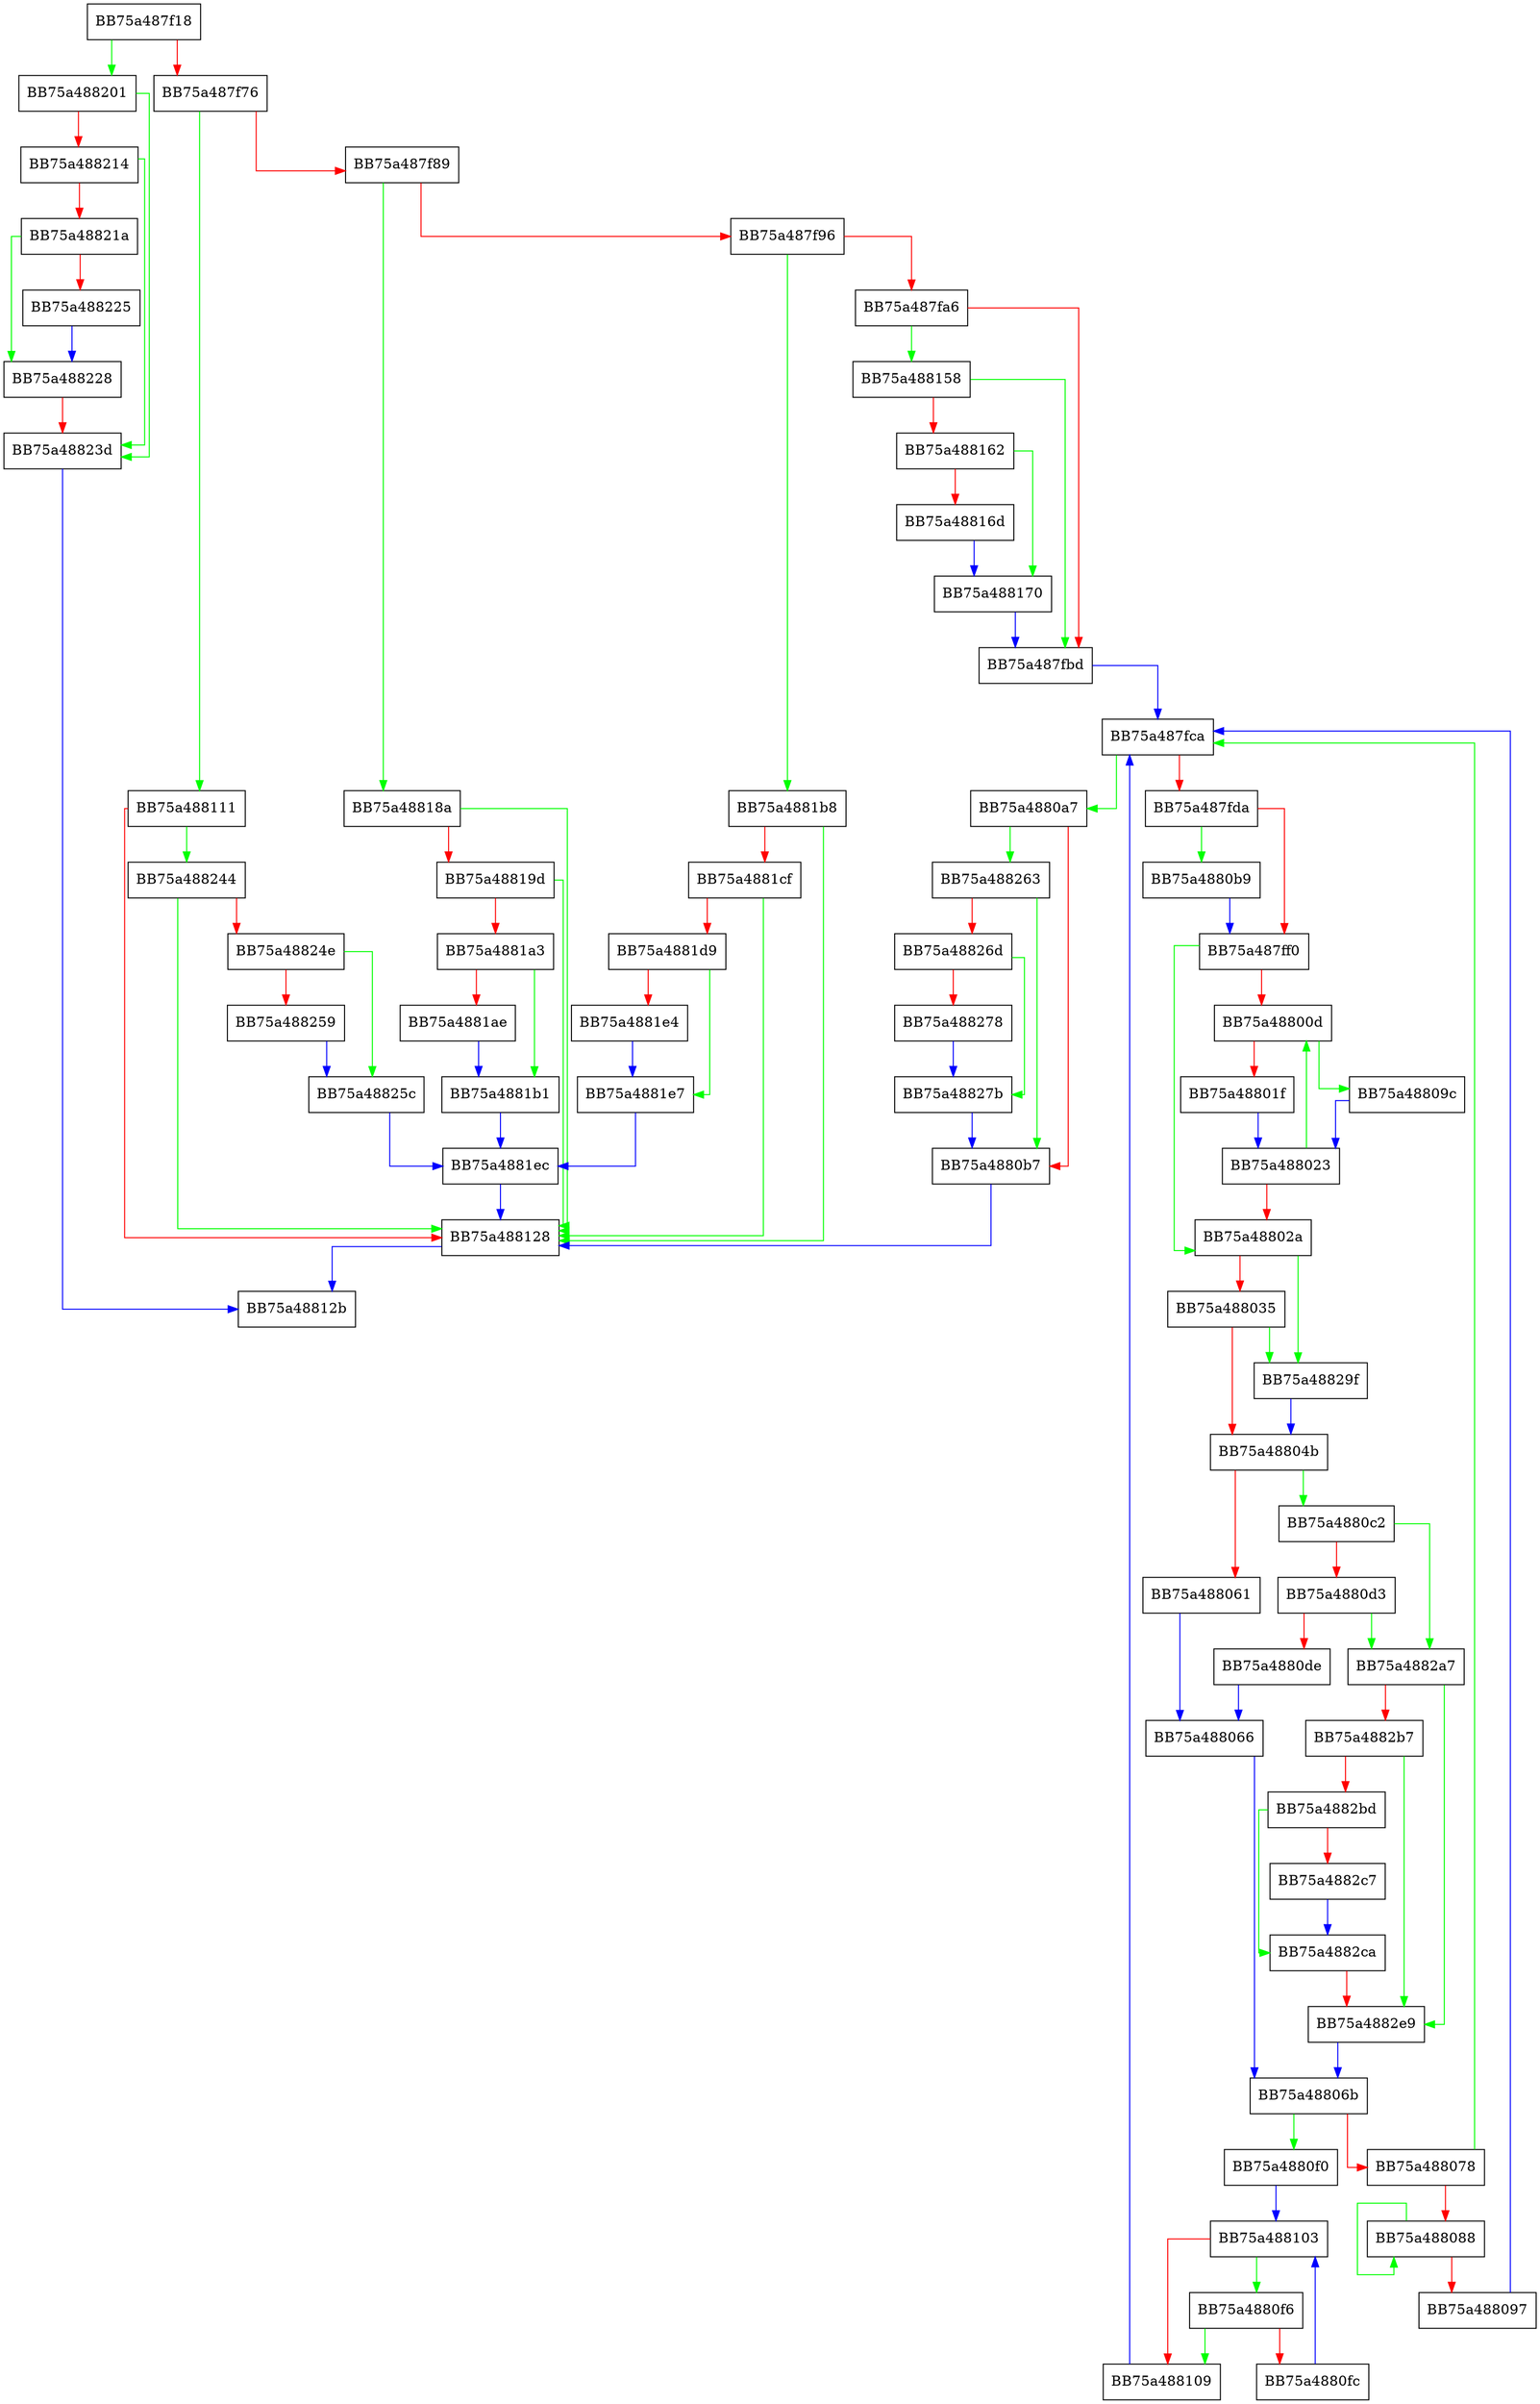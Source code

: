 digraph ValidateModuleExports {
  node [shape="box"];
  graph [splines=ortho];
  BB75a487f18 -> BB75a488201 [color="green"];
  BB75a487f18 -> BB75a487f76 [color="red"];
  BB75a487f76 -> BB75a488111 [color="green"];
  BB75a487f76 -> BB75a487f89 [color="red"];
  BB75a487f89 -> BB75a48818a [color="green"];
  BB75a487f89 -> BB75a487f96 [color="red"];
  BB75a487f96 -> BB75a4881b8 [color="green"];
  BB75a487f96 -> BB75a487fa6 [color="red"];
  BB75a487fa6 -> BB75a488158 [color="green"];
  BB75a487fa6 -> BB75a487fbd [color="red"];
  BB75a487fbd -> BB75a487fca [color="blue"];
  BB75a487fca -> BB75a4880a7 [color="green"];
  BB75a487fca -> BB75a487fda [color="red"];
  BB75a487fda -> BB75a4880b9 [color="green"];
  BB75a487fda -> BB75a487ff0 [color="red"];
  BB75a487ff0 -> BB75a48802a [color="green"];
  BB75a487ff0 -> BB75a48800d [color="red"];
  BB75a48800d -> BB75a48809c [color="green"];
  BB75a48800d -> BB75a48801f [color="red"];
  BB75a48801f -> BB75a488023 [color="blue"];
  BB75a488023 -> BB75a48800d [color="green"];
  BB75a488023 -> BB75a48802a [color="red"];
  BB75a48802a -> BB75a48829f [color="green"];
  BB75a48802a -> BB75a488035 [color="red"];
  BB75a488035 -> BB75a48829f [color="green"];
  BB75a488035 -> BB75a48804b [color="red"];
  BB75a48804b -> BB75a4880c2 [color="green"];
  BB75a48804b -> BB75a488061 [color="red"];
  BB75a488061 -> BB75a488066 [color="blue"];
  BB75a488066 -> BB75a48806b [color="blue"];
  BB75a48806b -> BB75a4880f0 [color="green"];
  BB75a48806b -> BB75a488078 [color="red"];
  BB75a488078 -> BB75a487fca [color="green"];
  BB75a488078 -> BB75a488088 [color="red"];
  BB75a488088 -> BB75a488088 [color="green"];
  BB75a488088 -> BB75a488097 [color="red"];
  BB75a488097 -> BB75a487fca [color="blue"];
  BB75a48809c -> BB75a488023 [color="blue"];
  BB75a4880a7 -> BB75a488263 [color="green"];
  BB75a4880a7 -> BB75a4880b7 [color="red"];
  BB75a4880b7 -> BB75a488128 [color="blue"];
  BB75a4880b9 -> BB75a487ff0 [color="blue"];
  BB75a4880c2 -> BB75a4882a7 [color="green"];
  BB75a4880c2 -> BB75a4880d3 [color="red"];
  BB75a4880d3 -> BB75a4882a7 [color="green"];
  BB75a4880d3 -> BB75a4880de [color="red"];
  BB75a4880de -> BB75a488066 [color="blue"];
  BB75a4880f0 -> BB75a488103 [color="blue"];
  BB75a4880f6 -> BB75a488109 [color="green"];
  BB75a4880f6 -> BB75a4880fc [color="red"];
  BB75a4880fc -> BB75a488103 [color="blue"];
  BB75a488103 -> BB75a4880f6 [color="green"];
  BB75a488103 -> BB75a488109 [color="red"];
  BB75a488109 -> BB75a487fca [color="blue"];
  BB75a488111 -> BB75a488244 [color="green"];
  BB75a488111 -> BB75a488128 [color="red"];
  BB75a488128 -> BB75a48812b [color="blue"];
  BB75a488158 -> BB75a487fbd [color="green"];
  BB75a488158 -> BB75a488162 [color="red"];
  BB75a488162 -> BB75a488170 [color="green"];
  BB75a488162 -> BB75a48816d [color="red"];
  BB75a48816d -> BB75a488170 [color="blue"];
  BB75a488170 -> BB75a487fbd [color="blue"];
  BB75a48818a -> BB75a488128 [color="green"];
  BB75a48818a -> BB75a48819d [color="red"];
  BB75a48819d -> BB75a488128 [color="green"];
  BB75a48819d -> BB75a4881a3 [color="red"];
  BB75a4881a3 -> BB75a4881b1 [color="green"];
  BB75a4881a3 -> BB75a4881ae [color="red"];
  BB75a4881ae -> BB75a4881b1 [color="blue"];
  BB75a4881b1 -> BB75a4881ec [color="blue"];
  BB75a4881b8 -> BB75a488128 [color="green"];
  BB75a4881b8 -> BB75a4881cf [color="red"];
  BB75a4881cf -> BB75a488128 [color="green"];
  BB75a4881cf -> BB75a4881d9 [color="red"];
  BB75a4881d9 -> BB75a4881e7 [color="green"];
  BB75a4881d9 -> BB75a4881e4 [color="red"];
  BB75a4881e4 -> BB75a4881e7 [color="blue"];
  BB75a4881e7 -> BB75a4881ec [color="blue"];
  BB75a4881ec -> BB75a488128 [color="blue"];
  BB75a488201 -> BB75a48823d [color="green"];
  BB75a488201 -> BB75a488214 [color="red"];
  BB75a488214 -> BB75a48823d [color="green"];
  BB75a488214 -> BB75a48821a [color="red"];
  BB75a48821a -> BB75a488228 [color="green"];
  BB75a48821a -> BB75a488225 [color="red"];
  BB75a488225 -> BB75a488228 [color="blue"];
  BB75a488228 -> BB75a48823d [color="red"];
  BB75a48823d -> BB75a48812b [color="blue"];
  BB75a488244 -> BB75a488128 [color="green"];
  BB75a488244 -> BB75a48824e [color="red"];
  BB75a48824e -> BB75a48825c [color="green"];
  BB75a48824e -> BB75a488259 [color="red"];
  BB75a488259 -> BB75a48825c [color="blue"];
  BB75a48825c -> BB75a4881ec [color="blue"];
  BB75a488263 -> BB75a4880b7 [color="green"];
  BB75a488263 -> BB75a48826d [color="red"];
  BB75a48826d -> BB75a48827b [color="green"];
  BB75a48826d -> BB75a488278 [color="red"];
  BB75a488278 -> BB75a48827b [color="blue"];
  BB75a48827b -> BB75a4880b7 [color="blue"];
  BB75a48829f -> BB75a48804b [color="blue"];
  BB75a4882a7 -> BB75a4882e9 [color="green"];
  BB75a4882a7 -> BB75a4882b7 [color="red"];
  BB75a4882b7 -> BB75a4882e9 [color="green"];
  BB75a4882b7 -> BB75a4882bd [color="red"];
  BB75a4882bd -> BB75a4882ca [color="green"];
  BB75a4882bd -> BB75a4882c7 [color="red"];
  BB75a4882c7 -> BB75a4882ca [color="blue"];
  BB75a4882ca -> BB75a4882e9 [color="red"];
  BB75a4882e9 -> BB75a48806b [color="blue"];
}